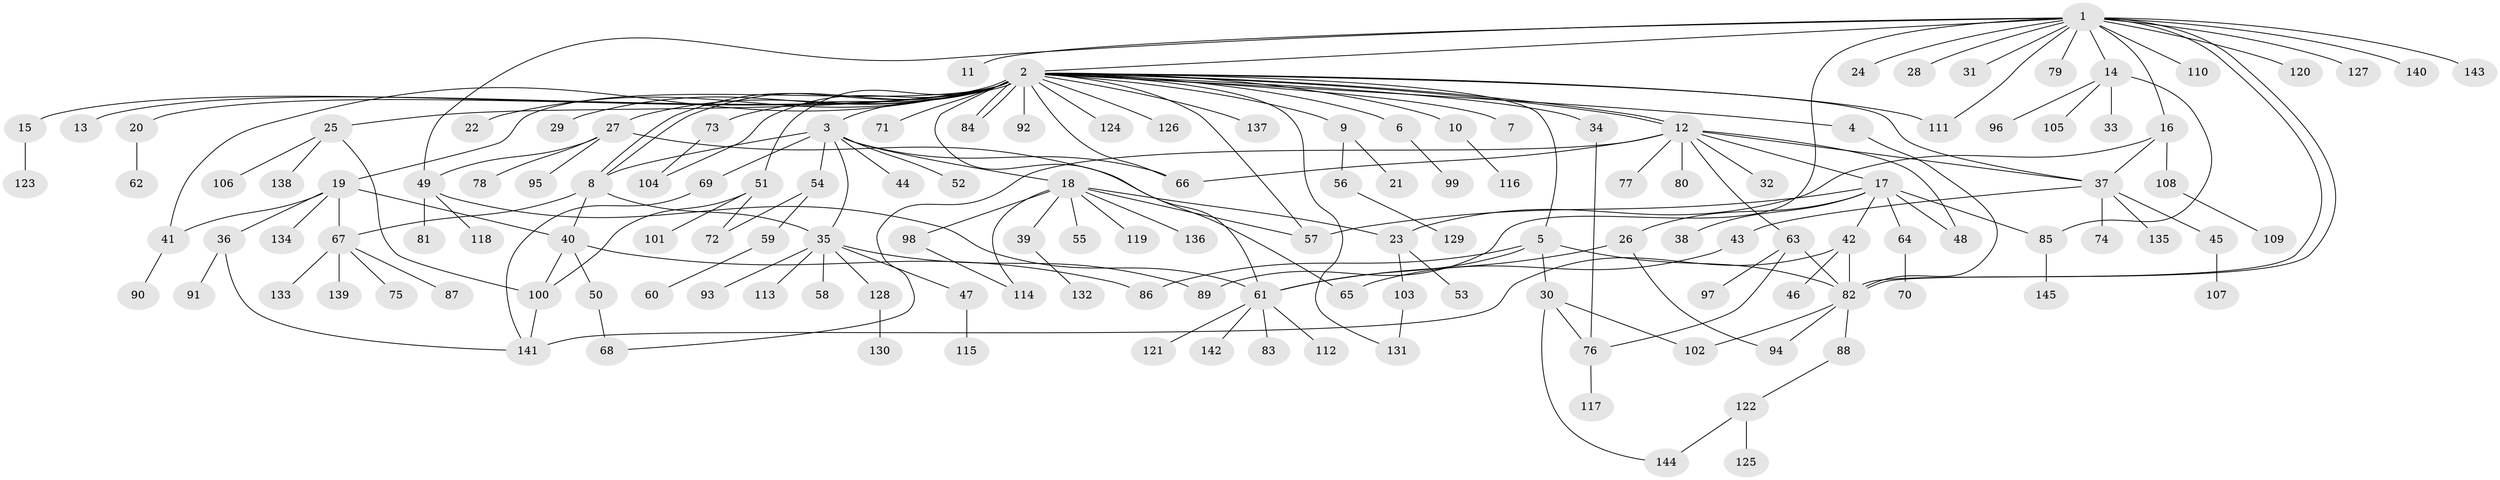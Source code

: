 // Generated by graph-tools (version 1.1) at 2025/01/03/09/25 03:01:44]
// undirected, 145 vertices, 189 edges
graph export_dot {
graph [start="1"]
  node [color=gray90,style=filled];
  1;
  2;
  3;
  4;
  5;
  6;
  7;
  8;
  9;
  10;
  11;
  12;
  13;
  14;
  15;
  16;
  17;
  18;
  19;
  20;
  21;
  22;
  23;
  24;
  25;
  26;
  27;
  28;
  29;
  30;
  31;
  32;
  33;
  34;
  35;
  36;
  37;
  38;
  39;
  40;
  41;
  42;
  43;
  44;
  45;
  46;
  47;
  48;
  49;
  50;
  51;
  52;
  53;
  54;
  55;
  56;
  57;
  58;
  59;
  60;
  61;
  62;
  63;
  64;
  65;
  66;
  67;
  68;
  69;
  70;
  71;
  72;
  73;
  74;
  75;
  76;
  77;
  78;
  79;
  80;
  81;
  82;
  83;
  84;
  85;
  86;
  87;
  88;
  89;
  90;
  91;
  92;
  93;
  94;
  95;
  96;
  97;
  98;
  99;
  100;
  101;
  102;
  103;
  104;
  105;
  106;
  107;
  108;
  109;
  110;
  111;
  112;
  113;
  114;
  115;
  116;
  117;
  118;
  119;
  120;
  121;
  122;
  123;
  124;
  125;
  126;
  127;
  128;
  129;
  130;
  131;
  132;
  133;
  134;
  135;
  136;
  137;
  138;
  139;
  140;
  141;
  142;
  143;
  144;
  145;
  1 -- 2;
  1 -- 11;
  1 -- 14;
  1 -- 16;
  1 -- 24;
  1 -- 28;
  1 -- 31;
  1 -- 49;
  1 -- 79;
  1 -- 82;
  1 -- 82;
  1 -- 89;
  1 -- 110;
  1 -- 111;
  1 -- 120;
  1 -- 127;
  1 -- 140;
  1 -- 143;
  2 -- 3;
  2 -- 4;
  2 -- 5;
  2 -- 6;
  2 -- 7;
  2 -- 8;
  2 -- 8;
  2 -- 9;
  2 -- 10;
  2 -- 12;
  2 -- 12;
  2 -- 13;
  2 -- 15;
  2 -- 19;
  2 -- 20;
  2 -- 22;
  2 -- 25;
  2 -- 27;
  2 -- 29;
  2 -- 34;
  2 -- 37;
  2 -- 41;
  2 -- 51;
  2 -- 57;
  2 -- 61;
  2 -- 66;
  2 -- 71;
  2 -- 73;
  2 -- 84;
  2 -- 84;
  2 -- 92;
  2 -- 104;
  2 -- 111;
  2 -- 124;
  2 -- 126;
  2 -- 131;
  2 -- 137;
  3 -- 8;
  3 -- 18;
  3 -- 35;
  3 -- 44;
  3 -- 52;
  3 -- 54;
  3 -- 66;
  3 -- 69;
  4 -- 82;
  5 -- 30;
  5 -- 61;
  5 -- 82;
  5 -- 86;
  6 -- 99;
  8 -- 35;
  8 -- 40;
  8 -- 67;
  9 -- 21;
  9 -- 56;
  10 -- 116;
  12 -- 17;
  12 -- 32;
  12 -- 37;
  12 -- 48;
  12 -- 63;
  12 -- 66;
  12 -- 68;
  12 -- 77;
  12 -- 80;
  14 -- 33;
  14 -- 85;
  14 -- 96;
  14 -- 105;
  15 -- 123;
  16 -- 23;
  16 -- 37;
  16 -- 108;
  17 -- 26;
  17 -- 38;
  17 -- 42;
  17 -- 48;
  17 -- 57;
  17 -- 64;
  17 -- 85;
  18 -- 23;
  18 -- 39;
  18 -- 55;
  18 -- 57;
  18 -- 98;
  18 -- 114;
  18 -- 119;
  18 -- 136;
  19 -- 36;
  19 -- 40;
  19 -- 41;
  19 -- 67;
  19 -- 134;
  20 -- 62;
  23 -- 53;
  23 -- 103;
  25 -- 100;
  25 -- 106;
  25 -- 138;
  26 -- 61;
  26 -- 94;
  27 -- 49;
  27 -- 65;
  27 -- 78;
  27 -- 95;
  30 -- 76;
  30 -- 102;
  30 -- 144;
  34 -- 76;
  35 -- 47;
  35 -- 58;
  35 -- 89;
  35 -- 93;
  35 -- 113;
  35 -- 128;
  36 -- 91;
  36 -- 141;
  37 -- 43;
  37 -- 45;
  37 -- 74;
  37 -- 135;
  39 -- 132;
  40 -- 50;
  40 -- 86;
  40 -- 100;
  41 -- 90;
  42 -- 46;
  42 -- 82;
  42 -- 141;
  43 -- 65;
  45 -- 107;
  47 -- 115;
  49 -- 61;
  49 -- 81;
  49 -- 118;
  50 -- 68;
  51 -- 72;
  51 -- 100;
  51 -- 101;
  54 -- 59;
  54 -- 72;
  56 -- 129;
  59 -- 60;
  61 -- 83;
  61 -- 112;
  61 -- 121;
  61 -- 142;
  63 -- 76;
  63 -- 82;
  63 -- 97;
  64 -- 70;
  67 -- 75;
  67 -- 87;
  67 -- 133;
  67 -- 139;
  69 -- 141;
  73 -- 104;
  76 -- 117;
  82 -- 88;
  82 -- 94;
  82 -- 102;
  85 -- 145;
  88 -- 122;
  98 -- 114;
  100 -- 141;
  103 -- 131;
  108 -- 109;
  122 -- 125;
  122 -- 144;
  128 -- 130;
}
